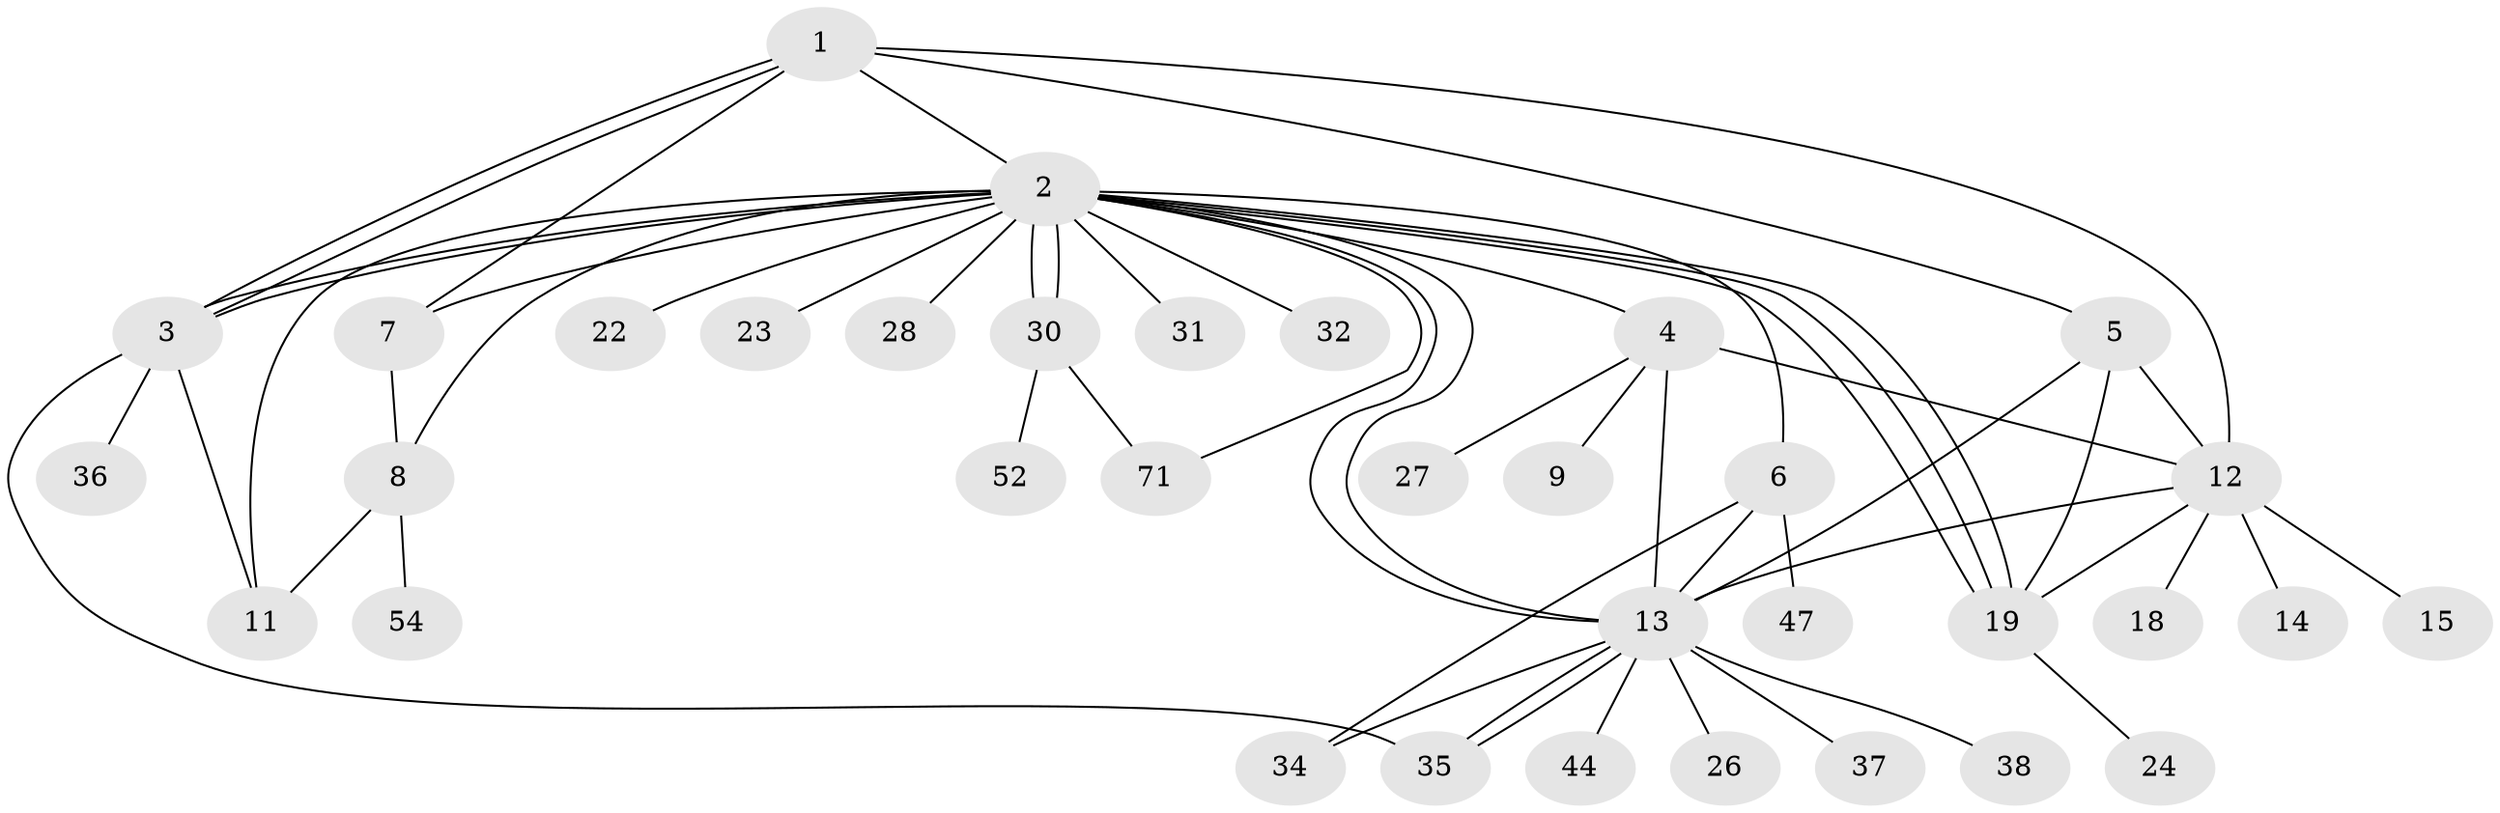 // original degree distribution, {6: 0.014084507042253521, 25: 0.014084507042253521, 7: 0.014084507042253521, 12: 0.028169014084507043, 4: 0.08450704225352113, 1: 0.5211267605633803, 3: 0.07042253521126761, 16: 0.014084507042253521, 2: 0.2112676056338028, 9: 0.014084507042253521, 5: 0.014084507042253521}
// Generated by graph-tools (version 1.1) at 2025/14/03/09/25 04:14:27]
// undirected, 35 vertices, 57 edges
graph export_dot {
graph [start="1"]
  node [color=gray90,style=filled];
  1;
  2 [super="+33+10+45+40+53+20+17"];
  3;
  4 [super="+25+43+58+65+63+49+39"];
  5;
  6;
  7;
  8;
  9;
  11;
  12 [super="+67+68+51+29"];
  13 [super="+21+16+57+70"];
  14;
  15 [super="+64"];
  18;
  19 [super="+41+60+46+42"];
  22;
  23;
  24;
  26;
  27;
  28;
  30;
  31;
  32;
  34;
  35 [super="+48"];
  36;
  37;
  38;
  44;
  47;
  52;
  54;
  71;
  1 -- 2;
  1 -- 3;
  1 -- 3;
  1 -- 5;
  1 -- 7;
  1 -- 12;
  2 -- 3;
  2 -- 3;
  2 -- 4 [weight=2];
  2 -- 6;
  2 -- 7 [weight=2];
  2 -- 13;
  2 -- 13;
  2 -- 19;
  2 -- 19;
  2 -- 19;
  2 -- 22;
  2 -- 23;
  2 -- 28;
  2 -- 30 [weight=2];
  2 -- 30;
  2 -- 31;
  2 -- 71;
  2 -- 8;
  2 -- 11;
  2 -- 32;
  3 -- 11;
  3 -- 36;
  3 -- 35;
  4 -- 9;
  4 -- 12 [weight=2];
  4 -- 13;
  4 -- 27;
  5 -- 19;
  5 -- 12;
  5 -- 13;
  6 -- 13;
  6 -- 34;
  6 -- 47;
  7 -- 8;
  8 -- 11;
  8 -- 54;
  12 -- 13;
  12 -- 14;
  12 -- 15 [weight=2];
  12 -- 18;
  12 -- 19;
  13 -- 26;
  13 -- 34;
  13 -- 35;
  13 -- 35;
  13 -- 37;
  13 -- 38;
  13 -- 44;
  19 -- 24;
  30 -- 52;
  30 -- 71;
}
